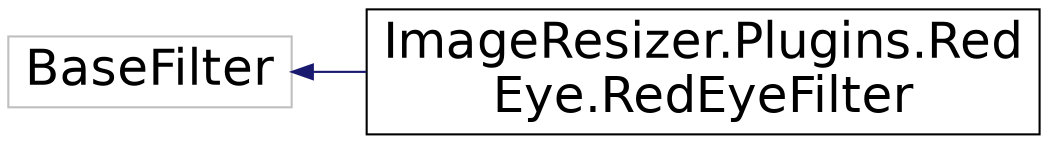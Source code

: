 digraph "Graphical Class Hierarchy"
{
  edge [fontname="Helvetica",fontsize="24",labelfontname="Helvetica",labelfontsize="24"];
  node [fontname="Helvetica",fontsize="24",shape=record];
  rankdir="LR";
  Node1 [label="BaseFilter",height=0.2,width=0.4,color="grey75", fillcolor="white", style="filled"];
  Node1 -> Node2 [dir="back",color="midnightblue",fontsize="24",style="solid",fontname="Helvetica"];
  Node2 [label="ImageResizer.Plugins.Red\lEye.RedEyeFilter",height=0.2,width=0.4,color="black", fillcolor="white", style="filled",URL="$class_image_resizer_1_1_plugins_1_1_red_eye_1_1_red_eye_filter.html",tooltip="Turns color images into grayscale images using a specialized filter that makes the red eyes stand out..."];
}
